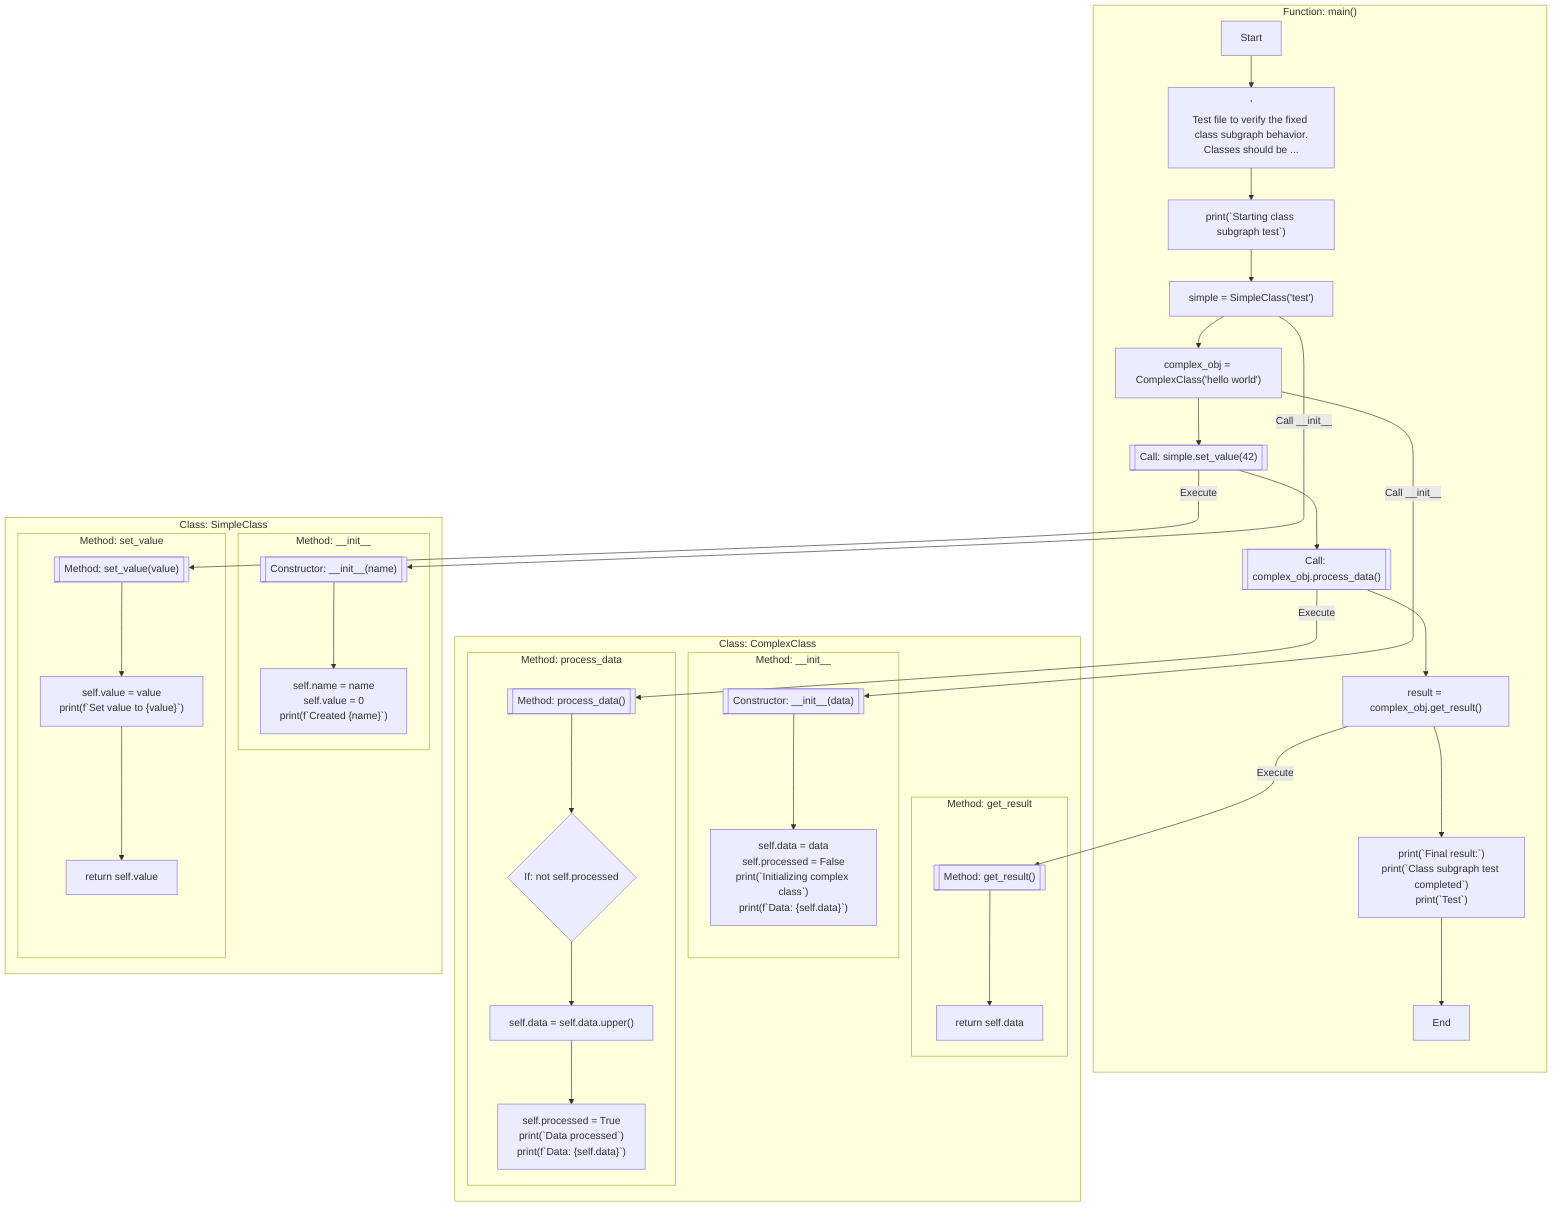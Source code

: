 graph TD
	start1[Start]
	end2[End]
	expr3["'\nTest file to verify the fixed class subgraph behavior.\nClasses should be ..."]
	print6["print(`Starting class subgraph test`)"]
	assign7["simple = SimpleClass('test')"]
	method___init__8[["Constructor: __init__(name)"]]
	assign9["self.name = name\nself.value = 0\nprint(f`Created {name}`)"]
	assign10["complex_obj = ComplexClass('hello world')"]
	method___init__11[["Constructor: __init__(data)"]]
	assign12["self.data = data\nself.processed = False\nprint(`Initializing complex class`)\nprint(f`Data: {self.data}`)"]
	method_call13[["Call: simple.set_value(42)"]]
	method_set_value14[["Method: set_value(value)"]]
	assign15["self.value = value\nprint(f`Set value to {value}`)"]
	return16["return self.value"]
	method_call17[["Call: complex_obj.process_data()"]]
	method_process_data18[["Method: process_data()"]]
	if_cond19{"If: not self.processed"}
	assign20["self.data = self.data.upper()"]
	assign21["self.processed = True\nprint(`Data processed`)\nprint(f`Data: {self.data}`)"]
	assign22["result = complex_obj.get_result()"]
	method_get_result23[["Method: get_result()"]]
	return24["return self.data"]
	print25["print(`Final result:`)\nprint(`Class subgraph test completed`)\nprint(`Test`)"]
subgraph "Function: main()"
    start1[Start]
    end2[End]
    expr3["'\nTest file to verify the fixed class subgraph behavior.\nClasses should be ..."]
    print6["print(`Starting class subgraph test`)"]
    assign7["simple = SimpleClass('test')"]
    assign10["complex_obj = ComplexClass('hello world')"]
    method_call13[["Call: simple.set_value(42)"]]
    method_call17[["Call: complex_obj.process_data()"]]
    assign22["result = complex_obj.get_result()"]
    print25["print(`Final result:`)\nprint(`Class subgraph test completed`)\nprint(`Test`)"]
end
subgraph "Class: ComplexClass"
    subgraph "Method: __init__"
        method___init__11[["Constructor: __init__(data)"]]
        assign12["self.data = data\nself.processed = False\nprint(`Initializing complex class`)\nprint(f`Data: {self.data}`)"]
    end
    subgraph "Method: get_result"
        method_get_result23[["Method: get_result()"]]
        return24["return self.data"]
    end
    subgraph "Method: process_data"
        method_process_data18[["Method: process_data()"]]
        if_cond19{"If: not self.processed"}
        assign20["self.data = self.data.upper()"]
        assign21["self.processed = True\nprint(`Data processed`)\nprint(f`Data: {self.data}`)"]
    end
end
subgraph "Class: SimpleClass"
    subgraph "Method: __init__"
        method___init__8[["Constructor: __init__(name)"]]
        assign9["self.name = name\nself.value = 0\nprint(f`Created {name}`)"]
    end
    subgraph "Method: set_value"
        method_set_value14[["Method: set_value(value)"]]
        assign15["self.value = value\nprint(f`Set value to {value}`)"]
        return16["return self.value"]
    end
end
        start1 --> expr3
        expr3 --> print6
        print6 --> assign7
        assign7 -->|Call __init__| method___init__8
        method___init__8 --> assign9
        assign7 --> assign10
        assign10 -->|Call __init__| method___init__11
        method___init__11 --> assign12
        assign10 --> method_call13
        method_call13 -->|Execute| method_set_value14
        method_set_value14 --> assign15
        assign15 --> return16
        method_call13 --> method_call17
        method_call17 -->|Execute| method_process_data18
        method_process_data18 --> if_cond19
        if_cond19 --> assign20
        assign20 --> assign21
        method_call17 --> assign22
        assign22 -->|Execute| method_get_result23
        method_get_result23 --> return24
        assign22 --> print25
        print25 --> end2